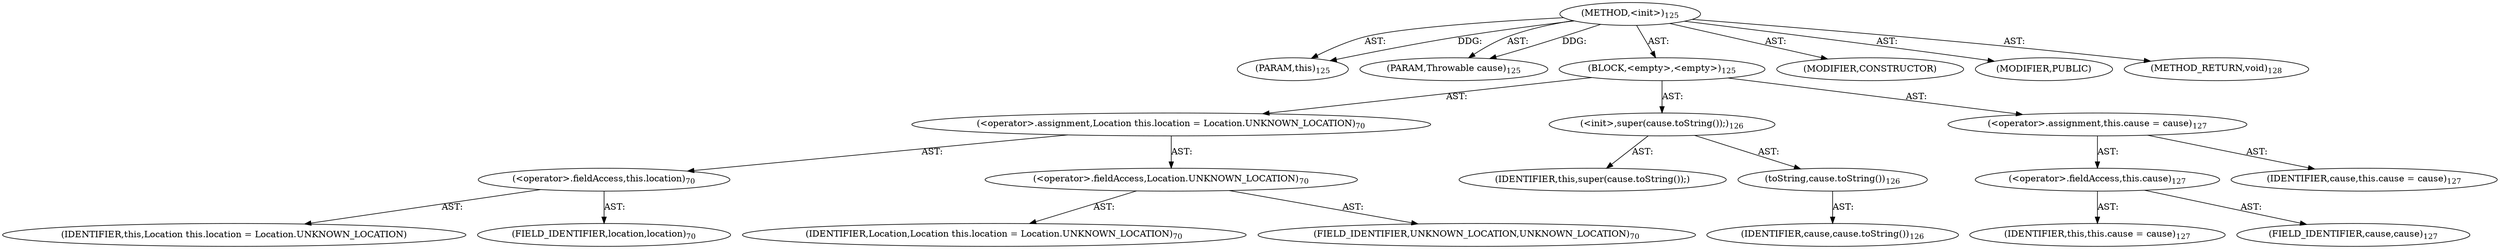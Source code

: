 digraph "&lt;init&gt;" {  
"111669149700" [label = <(METHOD,&lt;init&gt;)<SUB>125</SUB>> ]
"115964117000" [label = <(PARAM,this)<SUB>125</SUB>> ]
"115964117007" [label = <(PARAM,Throwable cause)<SUB>125</SUB>> ]
"25769803780" [label = <(BLOCK,&lt;empty&gt;,&lt;empty&gt;)<SUB>125</SUB>> ]
"30064771093" [label = <(&lt;operator&gt;.assignment,Location this.location = Location.UNKNOWN_LOCATION)<SUB>70</SUB>> ]
"30064771094" [label = <(&lt;operator&gt;.fieldAccess,this.location)<SUB>70</SUB>> ]
"68719476767" [label = <(IDENTIFIER,this,Location this.location = Location.UNKNOWN_LOCATION)> ]
"55834574856" [label = <(FIELD_IDENTIFIER,location,location)<SUB>70</SUB>> ]
"30064771095" [label = <(&lt;operator&gt;.fieldAccess,Location.UNKNOWN_LOCATION)<SUB>70</SUB>> ]
"68719476768" [label = <(IDENTIFIER,Location,Location this.location = Location.UNKNOWN_LOCATION)<SUB>70</SUB>> ]
"55834574857" [label = <(FIELD_IDENTIFIER,UNKNOWN_LOCATION,UNKNOWN_LOCATION)<SUB>70</SUB>> ]
"30064771076" [label = <(&lt;init&gt;,super(cause.toString());)<SUB>126</SUB>> ]
"68719476746" [label = <(IDENTIFIER,this,super(cause.toString());)> ]
"30064771077" [label = <(toString,cause.toString())<SUB>126</SUB>> ]
"68719476756" [label = <(IDENTIFIER,cause,cause.toString())<SUB>126</SUB>> ]
"30064771096" [label = <(&lt;operator&gt;.assignment,this.cause = cause)<SUB>127</SUB>> ]
"30064771097" [label = <(&lt;operator&gt;.fieldAccess,this.cause)<SUB>127</SUB>> ]
"68719476747" [label = <(IDENTIFIER,this,this.cause = cause)<SUB>127</SUB>> ]
"55834574858" [label = <(FIELD_IDENTIFIER,cause,cause)<SUB>127</SUB>> ]
"68719476769" [label = <(IDENTIFIER,cause,this.cause = cause)<SUB>127</SUB>> ]
"133143986186" [label = <(MODIFIER,CONSTRUCTOR)> ]
"133143986187" [label = <(MODIFIER,PUBLIC)> ]
"128849018884" [label = <(METHOD_RETURN,void)<SUB>128</SUB>> ]
  "111669149700" -> "115964117000"  [ label = "AST: "] 
  "111669149700" -> "115964117007"  [ label = "AST: "] 
  "111669149700" -> "25769803780"  [ label = "AST: "] 
  "111669149700" -> "133143986186"  [ label = "AST: "] 
  "111669149700" -> "133143986187"  [ label = "AST: "] 
  "111669149700" -> "128849018884"  [ label = "AST: "] 
  "25769803780" -> "30064771093"  [ label = "AST: "] 
  "25769803780" -> "30064771076"  [ label = "AST: "] 
  "25769803780" -> "30064771096"  [ label = "AST: "] 
  "30064771093" -> "30064771094"  [ label = "AST: "] 
  "30064771093" -> "30064771095"  [ label = "AST: "] 
  "30064771094" -> "68719476767"  [ label = "AST: "] 
  "30064771094" -> "55834574856"  [ label = "AST: "] 
  "30064771095" -> "68719476768"  [ label = "AST: "] 
  "30064771095" -> "55834574857"  [ label = "AST: "] 
  "30064771076" -> "68719476746"  [ label = "AST: "] 
  "30064771076" -> "30064771077"  [ label = "AST: "] 
  "30064771077" -> "68719476756"  [ label = "AST: "] 
  "30064771096" -> "30064771097"  [ label = "AST: "] 
  "30064771096" -> "68719476769"  [ label = "AST: "] 
  "30064771097" -> "68719476747"  [ label = "AST: "] 
  "30064771097" -> "55834574858"  [ label = "AST: "] 
  "111669149700" -> "115964117000"  [ label = "DDG: "] 
  "111669149700" -> "115964117007"  [ label = "DDG: "] 
}
